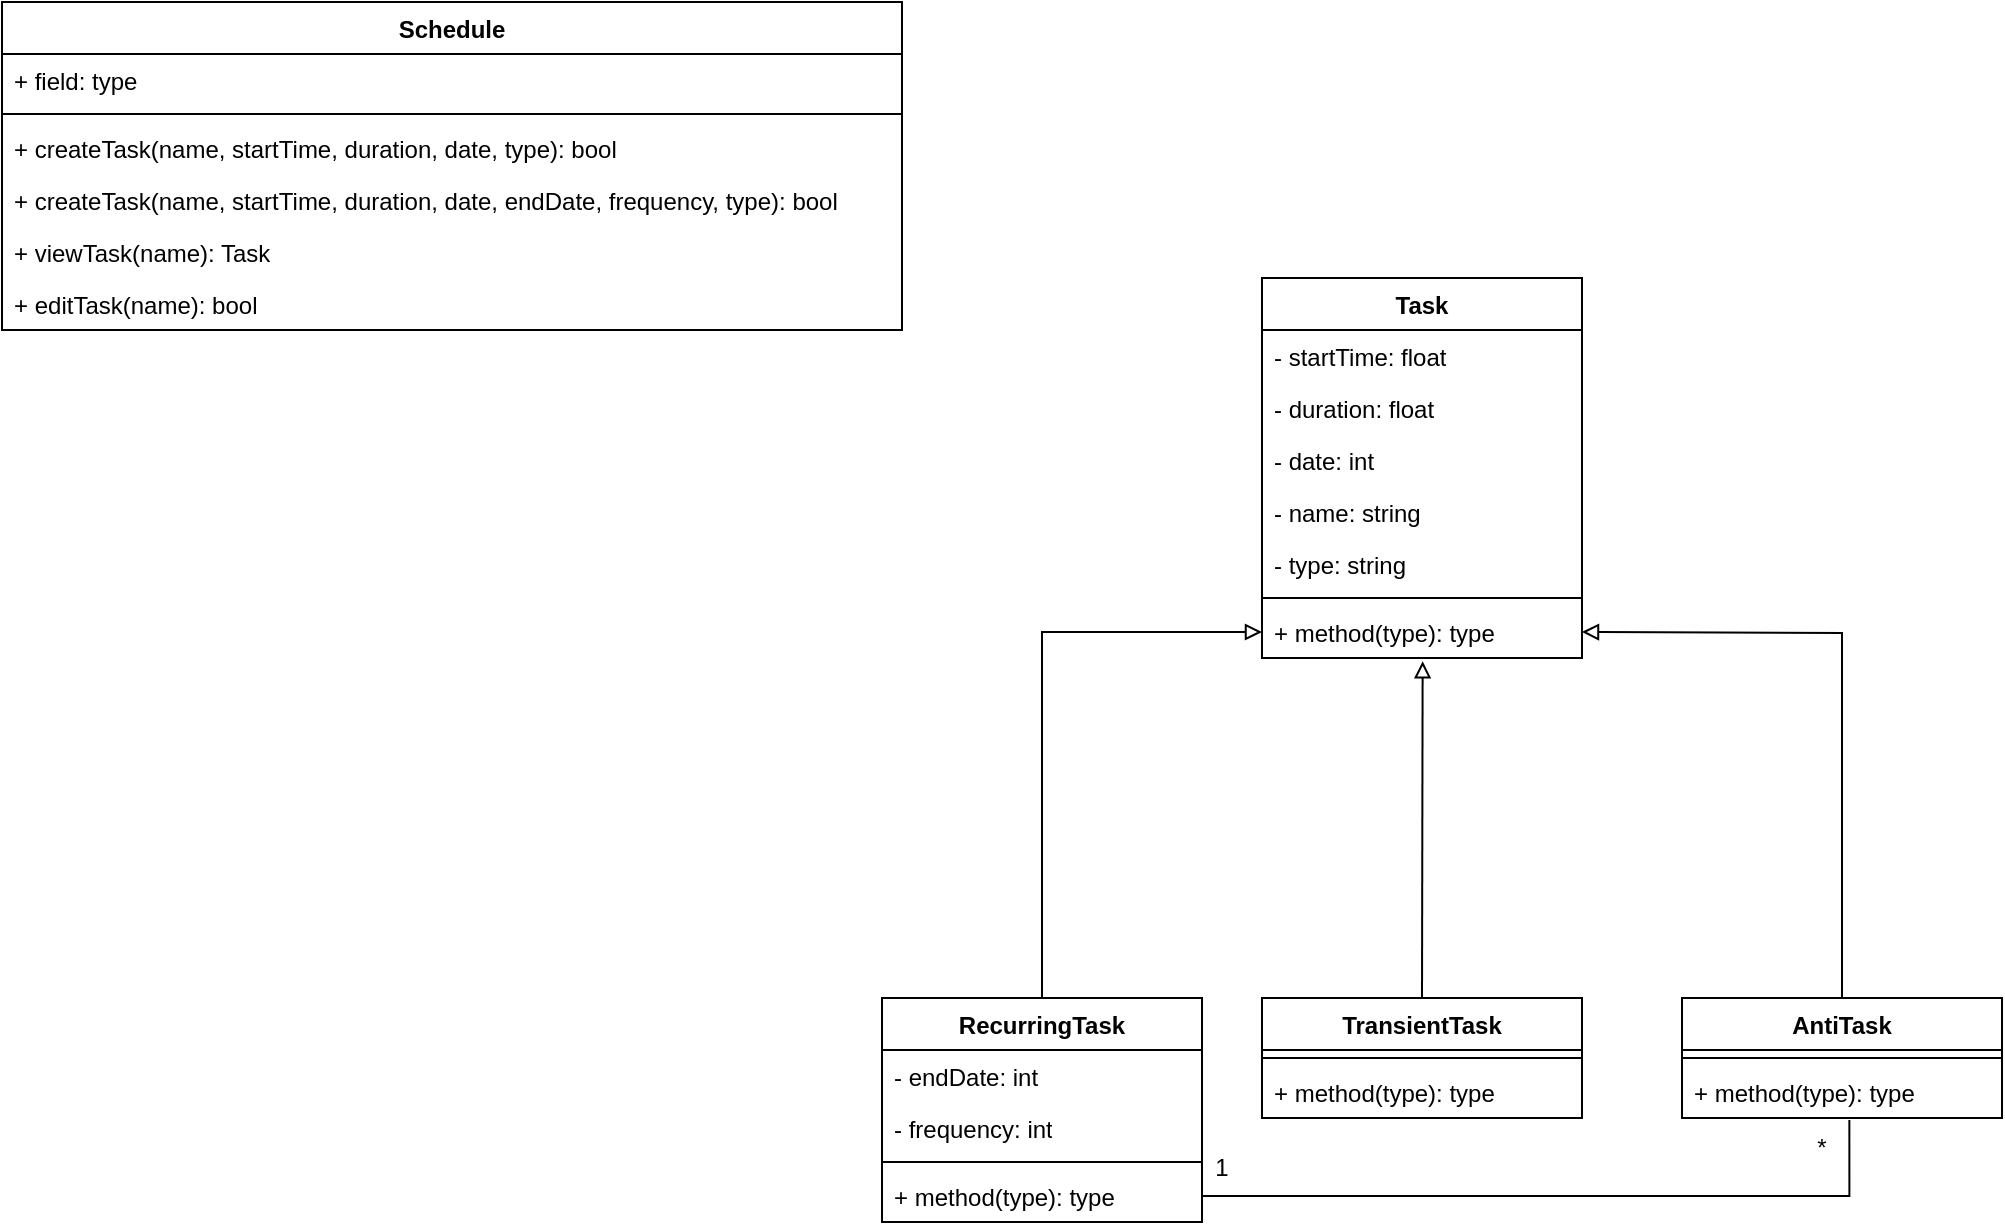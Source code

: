<mxfile version="24.1.0" type="device">
  <diagram name="Page-1" id="KBzFk2epelycS5Lsl9bX">
    <mxGraphModel dx="2233" dy="797" grid="1" gridSize="10" guides="1" tooltips="1" connect="1" arrows="1" fold="1" page="1" pageScale="1" pageWidth="850" pageHeight="1100" math="0" shadow="0">
      <root>
        <mxCell id="0" />
        <mxCell id="1" parent="0" />
        <mxCell id="xi_jImNPtgBS8ttlV8Wl-1" value="Task" style="swimlane;fontStyle=1;align=center;verticalAlign=top;childLayout=stackLayout;horizontal=1;startSize=26;horizontalStack=0;resizeParent=1;resizeParentMax=0;resizeLast=0;collapsible=1;marginBottom=0;whiteSpace=wrap;html=1;" vertex="1" parent="1">
          <mxGeometry x="550" y="270" width="160" height="190" as="geometry" />
        </mxCell>
        <mxCell id="xi_jImNPtgBS8ttlV8Wl-2" value="- startTime: float" style="text;strokeColor=none;fillColor=none;align=left;verticalAlign=top;spacingLeft=4;spacingRight=4;overflow=hidden;rotatable=0;points=[[0,0.5],[1,0.5]];portConstraint=eastwest;whiteSpace=wrap;html=1;" vertex="1" parent="xi_jImNPtgBS8ttlV8Wl-1">
          <mxGeometry y="26" width="160" height="26" as="geometry" />
        </mxCell>
        <mxCell id="xi_jImNPtgBS8ttlV8Wl-13" value="- duration: float" style="text;strokeColor=none;fillColor=none;align=left;verticalAlign=top;spacingLeft=4;spacingRight=4;overflow=hidden;rotatable=0;points=[[0,0.5],[1,0.5]];portConstraint=eastwest;whiteSpace=wrap;html=1;" vertex="1" parent="xi_jImNPtgBS8ttlV8Wl-1">
          <mxGeometry y="52" width="160" height="26" as="geometry" />
        </mxCell>
        <mxCell id="xi_jImNPtgBS8ttlV8Wl-23" value="- date: int" style="text;strokeColor=none;fillColor=none;align=left;verticalAlign=top;spacingLeft=4;spacingRight=4;overflow=hidden;rotatable=0;points=[[0,0.5],[1,0.5]];portConstraint=eastwest;whiteSpace=wrap;html=1;" vertex="1" parent="xi_jImNPtgBS8ttlV8Wl-1">
          <mxGeometry y="78" width="160" height="26" as="geometry" />
        </mxCell>
        <mxCell id="xi_jImNPtgBS8ttlV8Wl-21" value="- name: string" style="text;strokeColor=none;fillColor=none;align=left;verticalAlign=top;spacingLeft=4;spacingRight=4;overflow=hidden;rotatable=0;points=[[0,0.5],[1,0.5]];portConstraint=eastwest;whiteSpace=wrap;html=1;" vertex="1" parent="xi_jImNPtgBS8ttlV8Wl-1">
          <mxGeometry y="104" width="160" height="26" as="geometry" />
        </mxCell>
        <mxCell id="xi_jImNPtgBS8ttlV8Wl-22" value="- type: string" style="text;strokeColor=none;fillColor=none;align=left;verticalAlign=top;spacingLeft=4;spacingRight=4;overflow=hidden;rotatable=0;points=[[0,0.5],[1,0.5]];portConstraint=eastwest;whiteSpace=wrap;html=1;" vertex="1" parent="xi_jImNPtgBS8ttlV8Wl-1">
          <mxGeometry y="130" width="160" height="26" as="geometry" />
        </mxCell>
        <mxCell id="xi_jImNPtgBS8ttlV8Wl-3" value="" style="line;strokeWidth=1;fillColor=none;align=left;verticalAlign=middle;spacingTop=-1;spacingLeft=3;spacingRight=3;rotatable=0;labelPosition=right;points=[];portConstraint=eastwest;strokeColor=inherit;" vertex="1" parent="xi_jImNPtgBS8ttlV8Wl-1">
          <mxGeometry y="156" width="160" height="8" as="geometry" />
        </mxCell>
        <mxCell id="xi_jImNPtgBS8ttlV8Wl-4" value="+ method(type): type" style="text;strokeColor=none;fillColor=none;align=left;verticalAlign=top;spacingLeft=4;spacingRight=4;overflow=hidden;rotatable=0;points=[[0,0.5],[1,0.5]];portConstraint=eastwest;whiteSpace=wrap;html=1;" vertex="1" parent="xi_jImNPtgBS8ttlV8Wl-1">
          <mxGeometry y="164" width="160" height="26" as="geometry" />
        </mxCell>
        <mxCell id="xi_jImNPtgBS8ttlV8Wl-5" value="RecurringTask" style="swimlane;fontStyle=1;align=center;verticalAlign=top;childLayout=stackLayout;horizontal=1;startSize=26;horizontalStack=0;resizeParent=1;resizeParentMax=0;resizeLast=0;collapsible=1;marginBottom=0;whiteSpace=wrap;html=1;" vertex="1" parent="1">
          <mxGeometry x="360" y="630" width="160" height="112" as="geometry" />
        </mxCell>
        <mxCell id="xi_jImNPtgBS8ttlV8Wl-6" value="- endDate: int" style="text;strokeColor=none;fillColor=none;align=left;verticalAlign=top;spacingLeft=4;spacingRight=4;overflow=hidden;rotatable=0;points=[[0,0.5],[1,0.5]];portConstraint=eastwest;whiteSpace=wrap;html=1;" vertex="1" parent="xi_jImNPtgBS8ttlV8Wl-5">
          <mxGeometry y="26" width="160" height="26" as="geometry" />
        </mxCell>
        <mxCell id="xi_jImNPtgBS8ttlV8Wl-24" value="- frequency: int" style="text;strokeColor=none;fillColor=none;align=left;verticalAlign=top;spacingLeft=4;spacingRight=4;overflow=hidden;rotatable=0;points=[[0,0.5],[1,0.5]];portConstraint=eastwest;whiteSpace=wrap;html=1;" vertex="1" parent="xi_jImNPtgBS8ttlV8Wl-5">
          <mxGeometry y="52" width="160" height="26" as="geometry" />
        </mxCell>
        <mxCell id="xi_jImNPtgBS8ttlV8Wl-7" value="" style="line;strokeWidth=1;fillColor=none;align=left;verticalAlign=middle;spacingTop=-1;spacingLeft=3;spacingRight=3;rotatable=0;labelPosition=right;points=[];portConstraint=eastwest;strokeColor=inherit;" vertex="1" parent="xi_jImNPtgBS8ttlV8Wl-5">
          <mxGeometry y="78" width="160" height="8" as="geometry" />
        </mxCell>
        <mxCell id="xi_jImNPtgBS8ttlV8Wl-8" value="+ method(type): type" style="text;strokeColor=none;fillColor=none;align=left;verticalAlign=top;spacingLeft=4;spacingRight=4;overflow=hidden;rotatable=0;points=[[0,0.5],[1,0.5]];portConstraint=eastwest;whiteSpace=wrap;html=1;" vertex="1" parent="xi_jImNPtgBS8ttlV8Wl-5">
          <mxGeometry y="86" width="160" height="26" as="geometry" />
        </mxCell>
        <mxCell id="xi_jImNPtgBS8ttlV8Wl-9" value="TransientTask" style="swimlane;fontStyle=1;align=center;verticalAlign=top;childLayout=stackLayout;horizontal=1;startSize=26;horizontalStack=0;resizeParent=1;resizeParentMax=0;resizeLast=0;collapsible=1;marginBottom=0;whiteSpace=wrap;html=1;" vertex="1" parent="1">
          <mxGeometry x="550" y="630" width="160" height="60" as="geometry" />
        </mxCell>
        <mxCell id="xi_jImNPtgBS8ttlV8Wl-11" value="" style="line;strokeWidth=1;fillColor=none;align=left;verticalAlign=middle;spacingTop=-1;spacingLeft=3;spacingRight=3;rotatable=0;labelPosition=right;points=[];portConstraint=eastwest;strokeColor=inherit;" vertex="1" parent="xi_jImNPtgBS8ttlV8Wl-9">
          <mxGeometry y="26" width="160" height="8" as="geometry" />
        </mxCell>
        <mxCell id="xi_jImNPtgBS8ttlV8Wl-12" value="+ method(type): type" style="text;strokeColor=none;fillColor=none;align=left;verticalAlign=top;spacingLeft=4;spacingRight=4;overflow=hidden;rotatable=0;points=[[0,0.5],[1,0.5]];portConstraint=eastwest;whiteSpace=wrap;html=1;" vertex="1" parent="xi_jImNPtgBS8ttlV8Wl-9">
          <mxGeometry y="34" width="160" height="26" as="geometry" />
        </mxCell>
        <mxCell id="xi_jImNPtgBS8ttlV8Wl-14" value="AntiTask" style="swimlane;fontStyle=1;align=center;verticalAlign=top;childLayout=stackLayout;horizontal=1;startSize=26;horizontalStack=0;resizeParent=1;resizeParentMax=0;resizeLast=0;collapsible=1;marginBottom=0;whiteSpace=wrap;html=1;" vertex="1" parent="1">
          <mxGeometry x="760" y="630" width="160" height="60" as="geometry" />
        </mxCell>
        <mxCell id="xi_jImNPtgBS8ttlV8Wl-16" value="" style="line;strokeWidth=1;fillColor=none;align=left;verticalAlign=middle;spacingTop=-1;spacingLeft=3;spacingRight=3;rotatable=0;labelPosition=right;points=[];portConstraint=eastwest;strokeColor=inherit;" vertex="1" parent="xi_jImNPtgBS8ttlV8Wl-14">
          <mxGeometry y="26" width="160" height="8" as="geometry" />
        </mxCell>
        <mxCell id="xi_jImNPtgBS8ttlV8Wl-17" value="+ method(type): type" style="text;strokeColor=none;fillColor=none;align=left;verticalAlign=top;spacingLeft=4;spacingRight=4;overflow=hidden;rotatable=0;points=[[0,0.5],[1,0.5]];portConstraint=eastwest;whiteSpace=wrap;html=1;" vertex="1" parent="xi_jImNPtgBS8ttlV8Wl-14">
          <mxGeometry y="34" width="160" height="26" as="geometry" />
        </mxCell>
        <mxCell id="xi_jImNPtgBS8ttlV8Wl-18" style="edgeStyle=orthogonalEdgeStyle;rounded=0;orthogonalLoop=1;jettySize=auto;html=1;entryX=0.5;entryY=0;entryDx=0;entryDy=0;endArrow=none;endFill=0;startArrow=block;startFill=0;" edge="1" parent="1" target="xi_jImNPtgBS8ttlV8Wl-14">
          <mxGeometry relative="1" as="geometry">
            <mxPoint x="710" y="447" as="sourcePoint" />
          </mxGeometry>
        </mxCell>
        <mxCell id="xi_jImNPtgBS8ttlV8Wl-19" style="edgeStyle=orthogonalEdgeStyle;rounded=0;orthogonalLoop=1;jettySize=auto;html=1;exitX=0;exitY=0.5;exitDx=0;exitDy=0;entryX=0.5;entryY=0;entryDx=0;entryDy=0;endArrow=none;endFill=0;startArrow=block;startFill=0;" edge="1" parent="1" source="xi_jImNPtgBS8ttlV8Wl-4" target="xi_jImNPtgBS8ttlV8Wl-5">
          <mxGeometry relative="1" as="geometry" />
        </mxCell>
        <mxCell id="xi_jImNPtgBS8ttlV8Wl-20" value="" style="endArrow=none;html=1;rounded=0;exitX=0.502;exitY=1.064;exitDx=0;exitDy=0;exitPerimeter=0;entryX=0.5;entryY=0;entryDx=0;entryDy=0;endFill=0;startArrow=block;startFill=0;" edge="1" parent="1" source="xi_jImNPtgBS8ttlV8Wl-4" target="xi_jImNPtgBS8ttlV8Wl-9">
          <mxGeometry width="50" height="50" relative="1" as="geometry">
            <mxPoint x="620" y="590" as="sourcePoint" />
            <mxPoint x="670" y="540" as="targetPoint" />
          </mxGeometry>
        </mxCell>
        <mxCell id="xi_jImNPtgBS8ttlV8Wl-26" style="edgeStyle=orthogonalEdgeStyle;rounded=0;orthogonalLoop=1;jettySize=auto;html=1;exitX=1;exitY=0.5;exitDx=0;exitDy=0;entryX=0.523;entryY=1.038;entryDx=0;entryDy=0;entryPerimeter=0;endArrow=none;endFill=0;" edge="1" parent="1" source="xi_jImNPtgBS8ttlV8Wl-8" target="xi_jImNPtgBS8ttlV8Wl-17">
          <mxGeometry relative="1" as="geometry" />
        </mxCell>
        <mxCell id="xi_jImNPtgBS8ttlV8Wl-28" value="1" style="text;html=1;align=center;verticalAlign=middle;whiteSpace=wrap;rounded=0;" vertex="1" parent="1">
          <mxGeometry x="520" y="700" width="20" height="30" as="geometry" />
        </mxCell>
        <mxCell id="xi_jImNPtgBS8ttlV8Wl-29" value="*" style="text;html=1;align=center;verticalAlign=middle;whiteSpace=wrap;rounded=0;" vertex="1" parent="1">
          <mxGeometry x="820" y="690" width="20" height="30" as="geometry" />
        </mxCell>
        <mxCell id="xi_jImNPtgBS8ttlV8Wl-34" value="Schedule" style="swimlane;fontStyle=1;align=center;verticalAlign=top;childLayout=stackLayout;horizontal=1;startSize=26;horizontalStack=0;resizeParent=1;resizeParentMax=0;resizeLast=0;collapsible=1;marginBottom=0;whiteSpace=wrap;html=1;" vertex="1" parent="1">
          <mxGeometry x="-80" y="132" width="450" height="164" as="geometry" />
        </mxCell>
        <mxCell id="xi_jImNPtgBS8ttlV8Wl-35" value="+ field: type" style="text;strokeColor=none;fillColor=none;align=left;verticalAlign=top;spacingLeft=4;spacingRight=4;overflow=hidden;rotatable=0;points=[[0,0.5],[1,0.5]];portConstraint=eastwest;whiteSpace=wrap;html=1;" vertex="1" parent="xi_jImNPtgBS8ttlV8Wl-34">
          <mxGeometry y="26" width="450" height="26" as="geometry" />
        </mxCell>
        <mxCell id="xi_jImNPtgBS8ttlV8Wl-36" value="" style="line;strokeWidth=1;fillColor=none;align=left;verticalAlign=middle;spacingTop=-1;spacingLeft=3;spacingRight=3;rotatable=0;labelPosition=right;points=[];portConstraint=eastwest;strokeColor=inherit;" vertex="1" parent="xi_jImNPtgBS8ttlV8Wl-34">
          <mxGeometry y="52" width="450" height="8" as="geometry" />
        </mxCell>
        <mxCell id="xi_jImNPtgBS8ttlV8Wl-37" value="+ createTask(name, startTime, duration, date, type): bool&lt;div&gt;&lt;br&gt;&lt;/div&gt;" style="text;strokeColor=none;fillColor=none;align=left;verticalAlign=top;spacingLeft=4;spacingRight=4;overflow=hidden;rotatable=0;points=[[0,0.5],[1,0.5]];portConstraint=eastwest;whiteSpace=wrap;html=1;" vertex="1" parent="xi_jImNPtgBS8ttlV8Wl-34">
          <mxGeometry y="60" width="450" height="26" as="geometry" />
        </mxCell>
        <mxCell id="xi_jImNPtgBS8ttlV8Wl-41" value="+ createTask(name, startTime, duration, date, endDate, frequency, type): bool&lt;div&gt;&lt;br&gt;&lt;/div&gt;" style="text;strokeColor=none;fillColor=none;align=left;verticalAlign=top;spacingLeft=4;spacingRight=4;overflow=hidden;rotatable=0;points=[[0,0.5],[1,0.5]];portConstraint=eastwest;whiteSpace=wrap;html=1;" vertex="1" parent="xi_jImNPtgBS8ttlV8Wl-34">
          <mxGeometry y="86" width="450" height="26" as="geometry" />
        </mxCell>
        <mxCell id="xi_jImNPtgBS8ttlV8Wl-43" value="+ viewTask(name): Task&lt;div&gt;&lt;br&gt;&lt;div&gt;&lt;br&gt;&lt;/div&gt;&lt;/div&gt;" style="text;strokeColor=none;fillColor=none;align=left;verticalAlign=top;spacingLeft=4;spacingRight=4;overflow=hidden;rotatable=0;points=[[0,0.5],[1,0.5]];portConstraint=eastwest;whiteSpace=wrap;html=1;" vertex="1" parent="xi_jImNPtgBS8ttlV8Wl-34">
          <mxGeometry y="112" width="450" height="26" as="geometry" />
        </mxCell>
        <mxCell id="xi_jImNPtgBS8ttlV8Wl-42" value="+ editTask(name): bool&lt;div&gt;&lt;br&gt;&lt;div&gt;&lt;br&gt;&lt;/div&gt;&lt;/div&gt;" style="text;strokeColor=none;fillColor=none;align=left;verticalAlign=top;spacingLeft=4;spacingRight=4;overflow=hidden;rotatable=0;points=[[0,0.5],[1,0.5]];portConstraint=eastwest;whiteSpace=wrap;html=1;" vertex="1" parent="xi_jImNPtgBS8ttlV8Wl-34">
          <mxGeometry y="138" width="450" height="26" as="geometry" />
        </mxCell>
      </root>
    </mxGraphModel>
  </diagram>
</mxfile>
